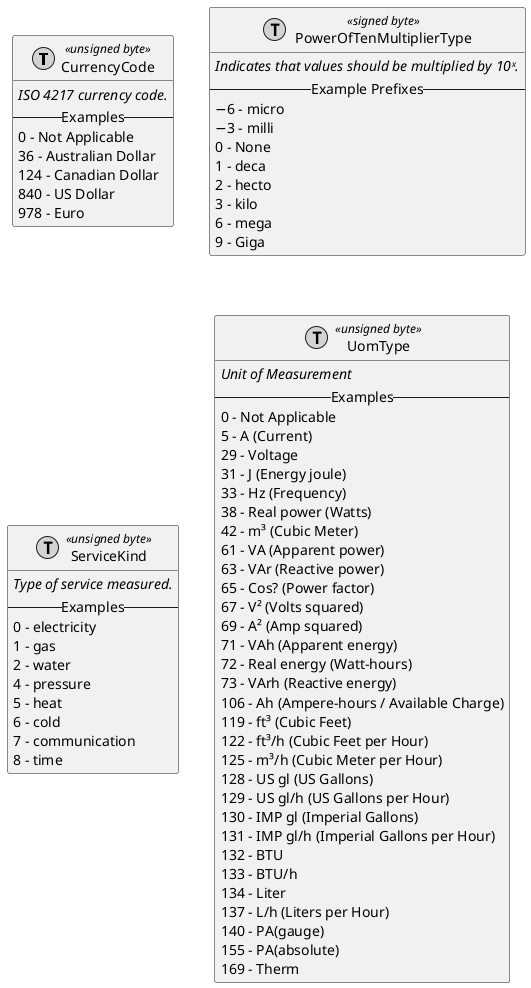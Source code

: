 @startuml
class CurrencyCode <<(T,lightgrey) unsigned byte>> {
    <i>ISO 4217 currency code.</i>
    --Examples--
    0 - Not Applicable
    36 - Australian Dollar
    124 - Canadian Dollar
    840 - US Dollar
    978 - Euro
}

class PowerOfTenMultiplierType <<(T,lightgrey) signed byte>> {
    <i>Indicates that values should be multiplied by 10ˣ.</i>
    --Example Prefixes--
    −6 - micro
    −3 - milli
    0 - None
    1 - deca
    2 - hecto
    3 - kilo
    6 - mega
    9 - Giga
}

class ServiceKind <<(T,lightgrey) unsigned byte>> {
    <i>Type of service measured.</i>
    --Examples--
    0 - electricity
    1 - gas
    2 - water
    4 - pressure
    5 - heat
    6 - cold
    7 - communication
    8 - time
}

class UomType <<(T,lightgrey) unsigned byte>> {
    <i>Unit of Measurement</i>
    --Examples--
    0 - Not Applicable
    5 - A (Current)
    29 - Voltage
    31 - J (Energy joule)
    33 - Hz (Frequency)
    38 - Real power (Watts)
    42 - m³ (Cubic Meter)
    61 - VA (Apparent power)
    63 - VAr (Reactive power)
    65 - Cos? (Power factor)
    67 - V² (Volts squared)
    69 - A² (Amp squared)
    71 - VAh (Apparent energy)
    72 - Real energy (Watt-hours)
    73 - VArh (Reactive energy)
    106 - Ah (Ampere-hours / Available Charge)
    119 - ft³ (Cubic Feet)
    122 - ft³/h (Cubic Feet per Hour)
    125 - m³/h (Cubic Meter per Hour)
    128 - US gl (US Gallons)
    129 - US gl/h (US Gallons per Hour)
    130 - IMP gl (Imperial Gallons)
    131 - IMP gl/h (Imperial Gallons per Hour)
    132 - BTU
    133 - BTU/h
    134 - Liter
    137 - L/h (Liters per Hour)
    140 - PA(gauge)
    155 - PA(absolute)
    169 - Therm
}

@enduml
